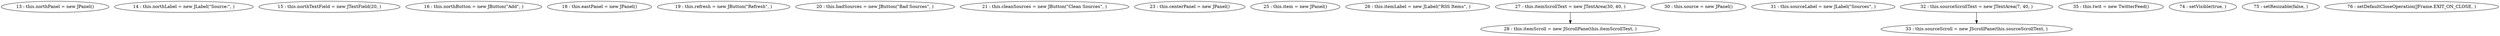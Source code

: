 digraph G {
"13 : this.northPanel = new JPanel()"
"14 : this.northLabel = new JLabel(\"Source:\", )"
"15 : this.northTextField = new JTextField(20, )"
"16 : this.northButton = new JButton(\"Add\", )"
"18 : this.eastPanel = new JPanel()"
"19 : this.refresh = new JButton(\"Refresh\", )"
"20 : this.badSources = new JButton(\"Bad Sources\", )"
"21 : this.cleanSources = new JButton(\"Clean Sources\", )"
"23 : this.centerPanel = new JPanel()"
"25 : this.item = new JPanel()"
"26 : this.itemLabel = new JLabel(\"RSS Items\", )"
"27 : this.itemScrollText = new JTextArea(30, 40, )"
"27 : this.itemScrollText = new JTextArea(30, 40, )" -> "28 : this.itemScroll = new JScrollPane(this.itemScrollText, )"
"28 : this.itemScroll = new JScrollPane(this.itemScrollText, )"
"30 : this.source = new JPanel()"
"31 : this.sourceLabel = new JLabel(\"Sources\", )"
"32 : this.sourceScrollText = new JTextArea(7, 40, )"
"32 : this.sourceScrollText = new JTextArea(7, 40, )" -> "33 : this.sourceScroll = new JScrollPane(this.sourceScrollText, )"
"33 : this.sourceScroll = new JScrollPane(this.sourceScrollText, )"
"35 : this.twit = new TwitterFeed()"
"74 : setVisible(true, )"
"75 : setResizable(false, )"
"76 : setDefaultCloseOperation(JFrame.EXIT_ON_CLOSE, )"
}